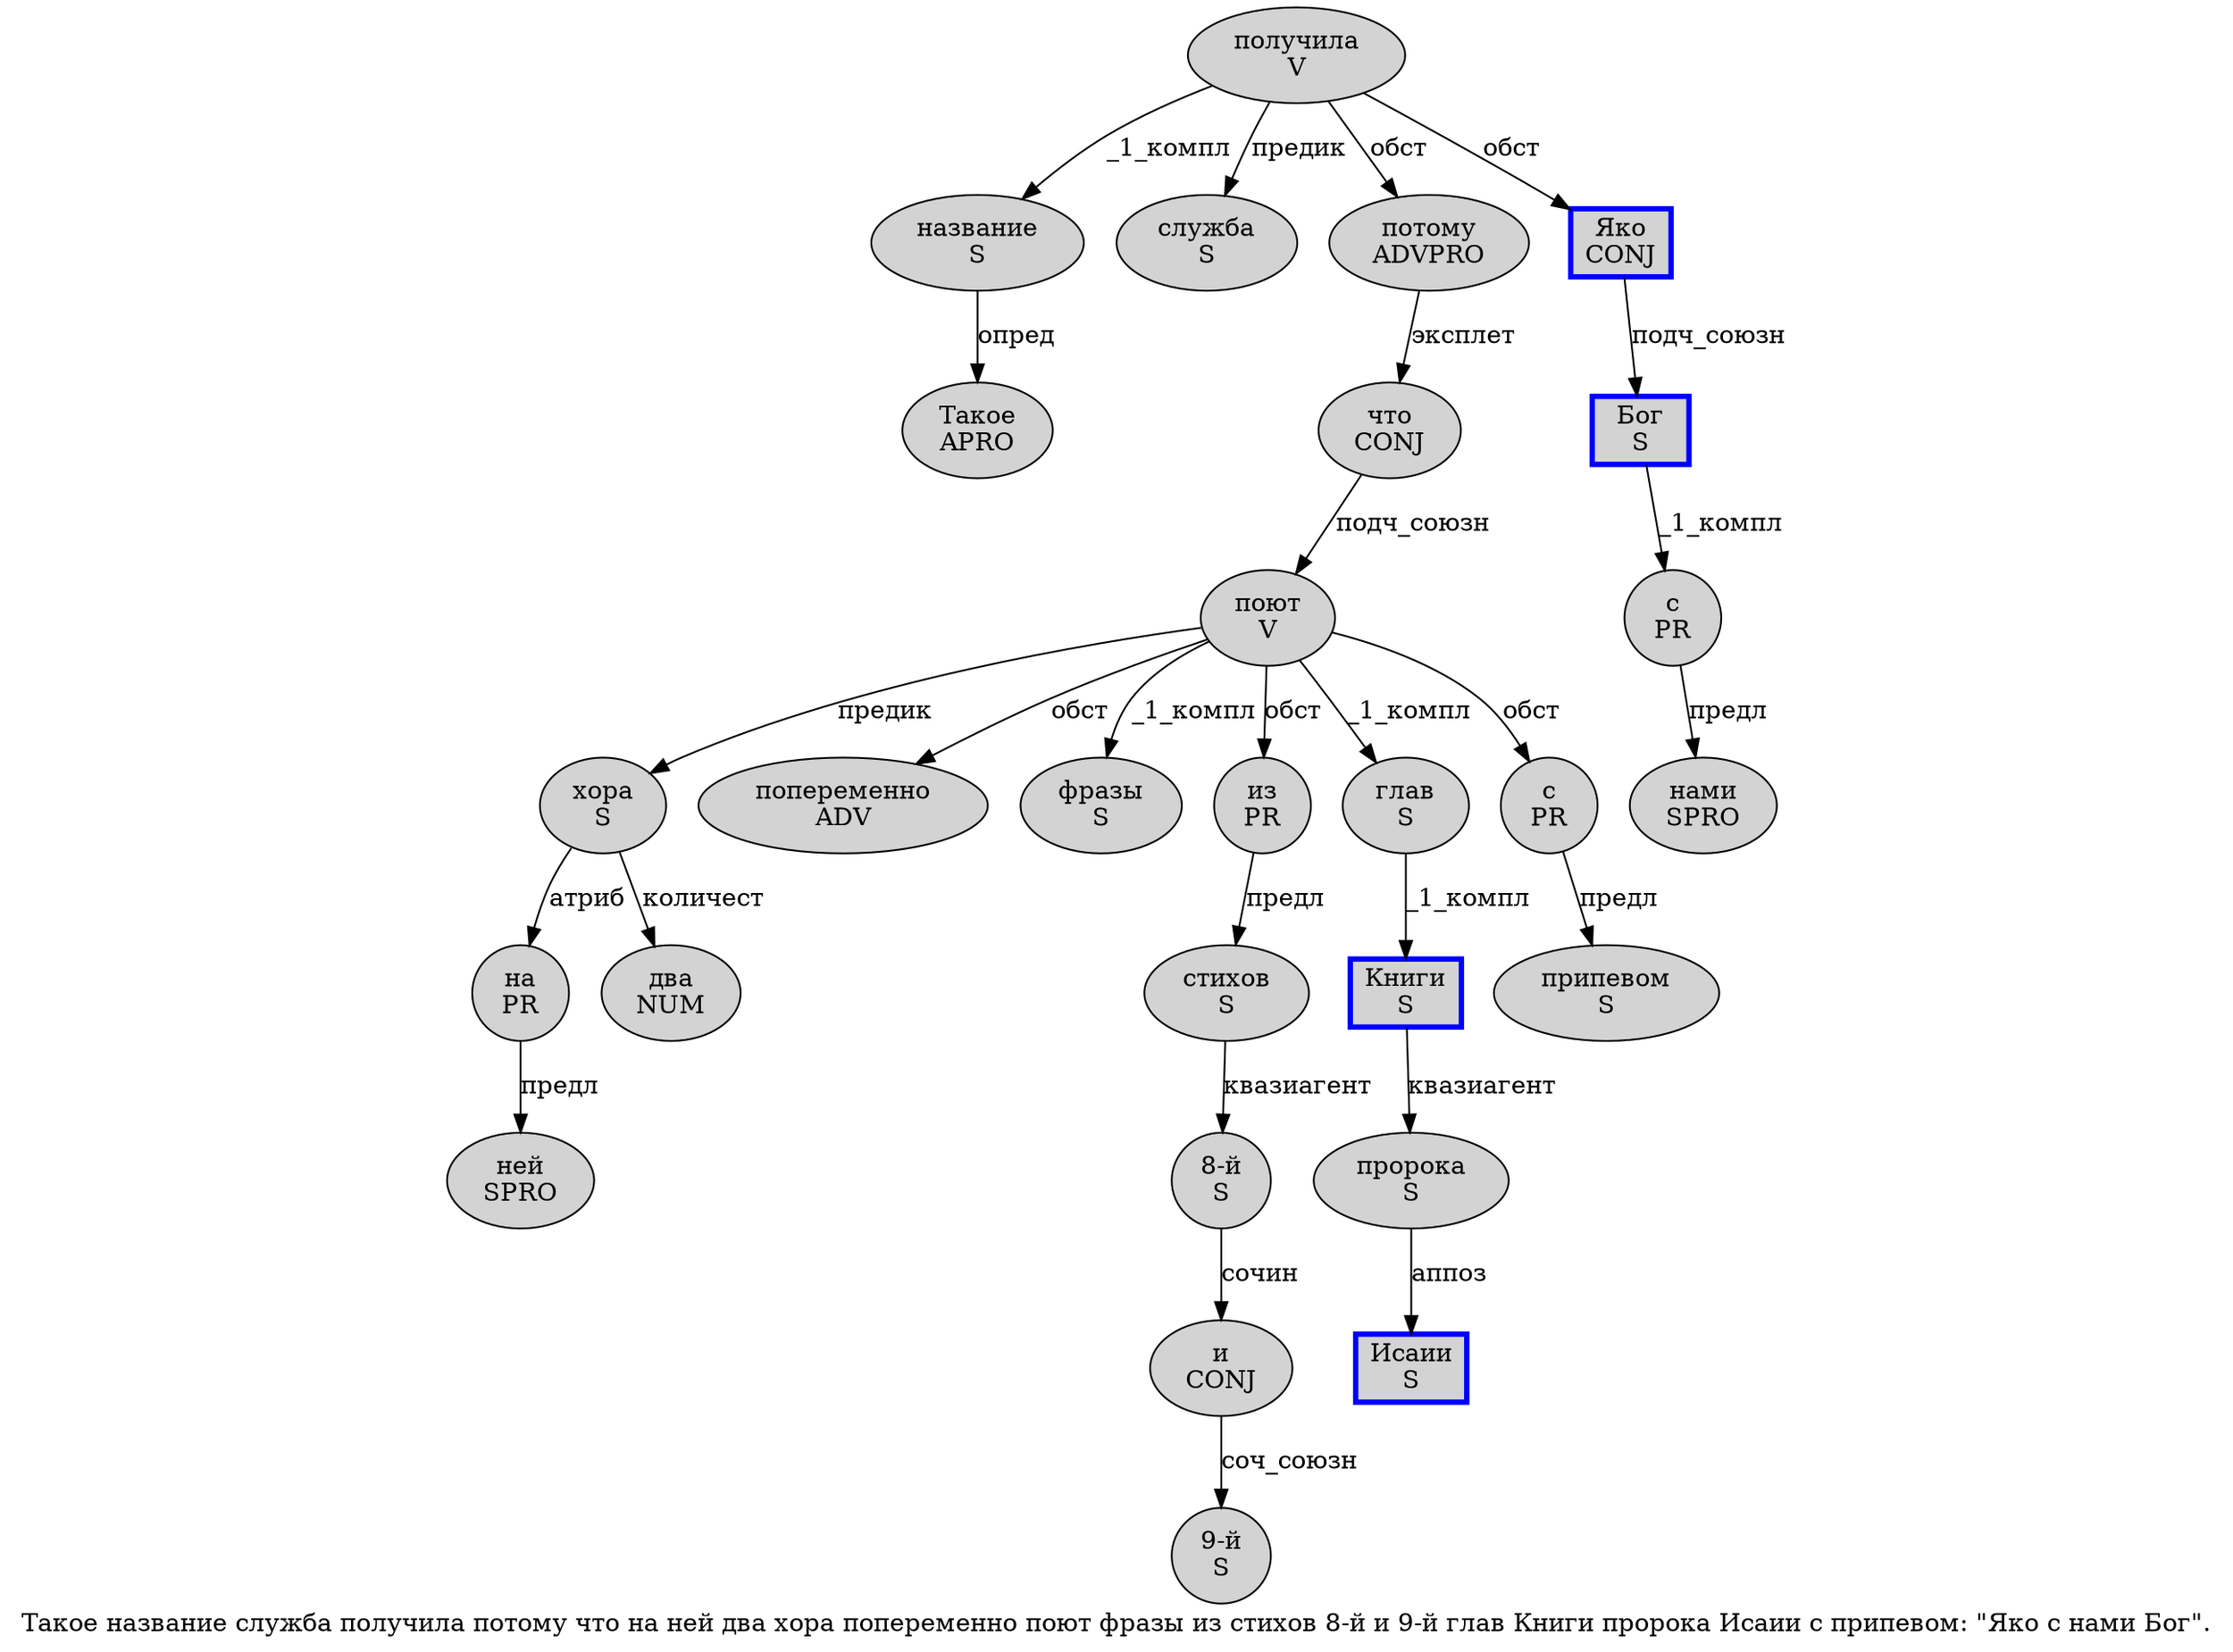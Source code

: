 digraph SENTENCE_1617 {
	graph [label="Такое название служба получила потому что на ней два хора попеременно поют фразы из стихов 8-й и 9-й глав Книги пророка Исаии с припевом: \"Яко с нами Бог\"."]
	node [style=filled]
		0 [label="Такое
APRO" color="" fillcolor=lightgray penwidth=1 shape=ellipse]
		1 [label="название
S" color="" fillcolor=lightgray penwidth=1 shape=ellipse]
		2 [label="служба
S" color="" fillcolor=lightgray penwidth=1 shape=ellipse]
		3 [label="получила
V" color="" fillcolor=lightgray penwidth=1 shape=ellipse]
		4 [label="потому
ADVPRO" color="" fillcolor=lightgray penwidth=1 shape=ellipse]
		5 [label="что
CONJ" color="" fillcolor=lightgray penwidth=1 shape=ellipse]
		6 [label="на
PR" color="" fillcolor=lightgray penwidth=1 shape=ellipse]
		7 [label="ней
SPRO" color="" fillcolor=lightgray penwidth=1 shape=ellipse]
		8 [label="два
NUM" color="" fillcolor=lightgray penwidth=1 shape=ellipse]
		9 [label="хора
S" color="" fillcolor=lightgray penwidth=1 shape=ellipse]
		10 [label="попеременно
ADV" color="" fillcolor=lightgray penwidth=1 shape=ellipse]
		11 [label="поют
V" color="" fillcolor=lightgray penwidth=1 shape=ellipse]
		12 [label="фразы
S" color="" fillcolor=lightgray penwidth=1 shape=ellipse]
		13 [label="из
PR" color="" fillcolor=lightgray penwidth=1 shape=ellipse]
		14 [label="стихов
S" color="" fillcolor=lightgray penwidth=1 shape=ellipse]
		15 [label="8-й
S" color="" fillcolor=lightgray penwidth=1 shape=ellipse]
		16 [label="и
CONJ" color="" fillcolor=lightgray penwidth=1 shape=ellipse]
		17 [label="9-й
S" color="" fillcolor=lightgray penwidth=1 shape=ellipse]
		18 [label="глав
S" color="" fillcolor=lightgray penwidth=1 shape=ellipse]
		19 [label="Книги
S" color=blue fillcolor=lightgray penwidth=3 shape=box]
		20 [label="пророка
S" color="" fillcolor=lightgray penwidth=1 shape=ellipse]
		21 [label="Исаии
S" color=blue fillcolor=lightgray penwidth=3 shape=box]
		22 [label="с
PR" color="" fillcolor=lightgray penwidth=1 shape=ellipse]
		23 [label="припевом
S" color="" fillcolor=lightgray penwidth=1 shape=ellipse]
		26 [label="Яко
CONJ" color=blue fillcolor=lightgray penwidth=3 shape=box]
		27 [label="с
PR" color="" fillcolor=lightgray penwidth=1 shape=ellipse]
		28 [label="нами
SPRO" color="" fillcolor=lightgray penwidth=1 shape=ellipse]
		29 [label="Бог
S" color=blue fillcolor=lightgray penwidth=3 shape=box]
			19 -> 20 [label="квазиагент"]
			3 -> 1 [label="_1_компл"]
			3 -> 2 [label="предик"]
			3 -> 4 [label="обст"]
			3 -> 26 [label="обст"]
			9 -> 6 [label="атриб"]
			9 -> 8 [label="количест"]
			15 -> 16 [label="сочин"]
			14 -> 15 [label="квазиагент"]
			18 -> 19 [label="_1_компл"]
			22 -> 23 [label="предл"]
			20 -> 21 [label="аппоз"]
			5 -> 11 [label="подч_союзн"]
			16 -> 17 [label="соч_союзн"]
			13 -> 14 [label="предл"]
			26 -> 29 [label="подч_союзн"]
			11 -> 9 [label="предик"]
			11 -> 10 [label="обст"]
			11 -> 12 [label="_1_компл"]
			11 -> 13 [label="обст"]
			11 -> 18 [label="_1_компл"]
			11 -> 22 [label="обст"]
			29 -> 27 [label="_1_компл"]
			27 -> 28 [label="предл"]
			1 -> 0 [label="опред"]
			4 -> 5 [label="эксплет"]
			6 -> 7 [label="предл"]
}